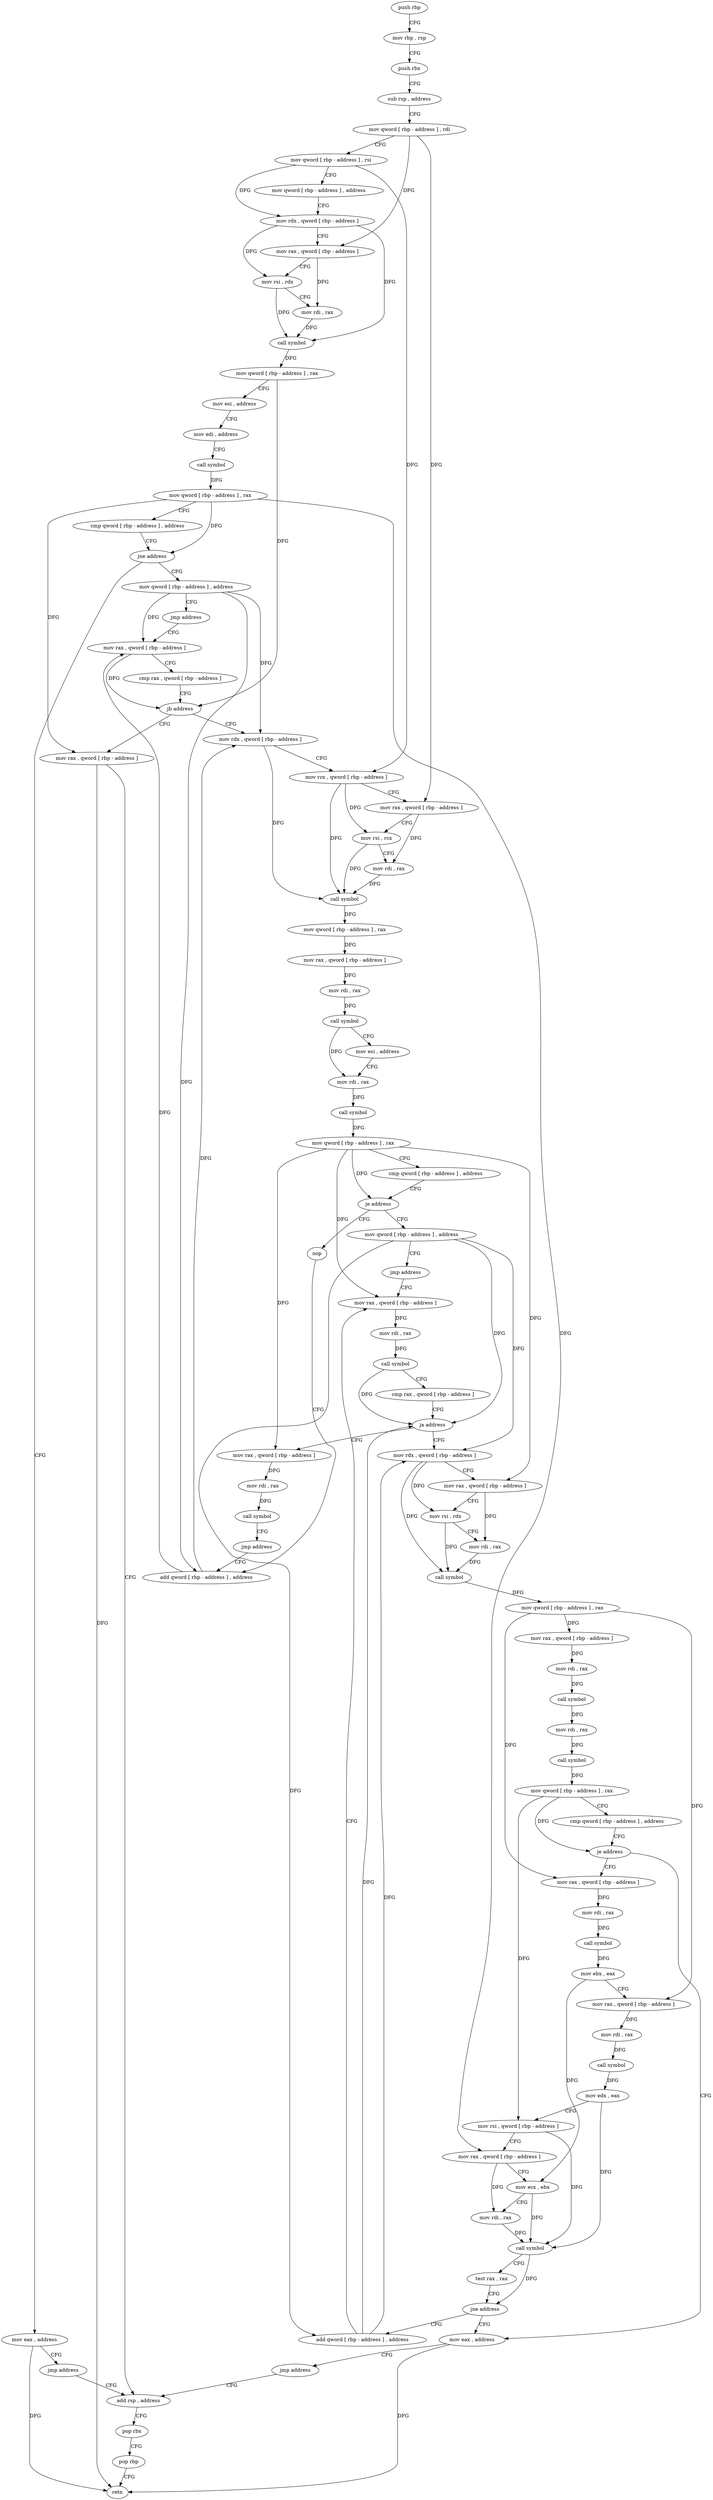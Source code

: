 digraph "func" {
"125070" [label = "push rbp" ]
"125071" [label = "mov rbp , rsp" ]
"125074" [label = "push rbx" ]
"125075" [label = "sub rsp , address" ]
"125079" [label = "mov qword [ rbp - address ] , rdi" ]
"125083" [label = "mov qword [ rbp - address ] , rsi" ]
"125087" [label = "mov qword [ rbp - address ] , address" ]
"125095" [label = "mov rdx , qword [ rbp - address ]" ]
"125099" [label = "mov rax , qword [ rbp - address ]" ]
"125103" [label = "mov rsi , rdx" ]
"125106" [label = "mov rdi , rax" ]
"125109" [label = "call symbol" ]
"125114" [label = "mov qword [ rbp - address ] , rax" ]
"125118" [label = "mov esi , address" ]
"125123" [label = "mov edi , address" ]
"125128" [label = "call symbol" ]
"125133" [label = "mov qword [ rbp - address ] , rax" ]
"125137" [label = "cmp qword [ rbp - address ] , address" ]
"125142" [label = "jne address" ]
"125154" [label = "mov qword [ rbp - address ] , address" ]
"125144" [label = "mov eax , address" ]
"125162" [label = "jmp address" ]
"125403" [label = "mov rax , qword [ rbp - address ]" ]
"125149" [label = "jmp address" ]
"125421" [label = "add rsp , address" ]
"125407" [label = "cmp rax , qword [ rbp - address ]" ]
"125411" [label = "jb address" ]
"125167" [label = "mov rdx , qword [ rbp - address ]" ]
"125417" [label = "mov rax , qword [ rbp - address ]" ]
"125425" [label = "pop rbx" ]
"125426" [label = "pop rbp" ]
"125427" [label = "retn" ]
"125171" [label = "mov rcx , qword [ rbp - address ]" ]
"125175" [label = "mov rax , qword [ rbp - address ]" ]
"125179" [label = "mov rsi , rcx" ]
"125182" [label = "mov rdi , rax" ]
"125185" [label = "call symbol" ]
"125190" [label = "mov qword [ rbp - address ] , rax" ]
"125194" [label = "mov rax , qword [ rbp - address ]" ]
"125198" [label = "mov rdi , rax" ]
"125201" [label = "call symbol" ]
"125206" [label = "mov esi , address" ]
"125211" [label = "mov rdi , rax" ]
"125214" [label = "call symbol" ]
"125219" [label = "mov qword [ rbp - address ] , rax" ]
"125223" [label = "cmp qword [ rbp - address ] , address" ]
"125228" [label = "je address" ]
"125397" [label = "nop" ]
"125234" [label = "mov qword [ rbp - address ] , address" ]
"125398" [label = "add qword [ rbp - address ] , address" ]
"125242" [label = "jmp address" ]
"125361" [label = "mov rax , qword [ rbp - address ]" ]
"125365" [label = "mov rdi , rax" ]
"125368" [label = "call symbol" ]
"125373" [label = "cmp rax , qword [ rbp - address ]" ]
"125377" [label = "ja address" ]
"125244" [label = "mov rdx , qword [ rbp - address ]" ]
"125383" [label = "mov rax , qword [ rbp - address ]" ]
"125248" [label = "mov rax , qword [ rbp - address ]" ]
"125252" [label = "mov rsi , rdx" ]
"125255" [label = "mov rdi , rax" ]
"125258" [label = "call symbol" ]
"125263" [label = "mov qword [ rbp - address ] , rax" ]
"125267" [label = "mov rax , qword [ rbp - address ]" ]
"125271" [label = "mov rdi , rax" ]
"125274" [label = "call symbol" ]
"125279" [label = "mov rdi , rax" ]
"125282" [label = "call symbol" ]
"125287" [label = "mov qword [ rbp - address ] , rax" ]
"125291" [label = "cmp qword [ rbp - address ] , address" ]
"125296" [label = "je address" ]
"125349" [label = "mov eax , address" ]
"125298" [label = "mov rax , qword [ rbp - address ]" ]
"125387" [label = "mov rdi , rax" ]
"125390" [label = "call symbol" ]
"125395" [label = "jmp address" ]
"125354" [label = "jmp address" ]
"125302" [label = "mov rdi , rax" ]
"125305" [label = "call symbol" ]
"125310" [label = "mov ebx , eax" ]
"125312" [label = "mov rax , qword [ rbp - address ]" ]
"125316" [label = "mov rdi , rax" ]
"125319" [label = "call symbol" ]
"125324" [label = "mov edx , eax" ]
"125326" [label = "mov rsi , qword [ rbp - address ]" ]
"125330" [label = "mov rax , qword [ rbp - address ]" ]
"125334" [label = "mov ecx , ebx" ]
"125336" [label = "mov rdi , rax" ]
"125339" [label = "call symbol" ]
"125344" [label = "test rax , rax" ]
"125347" [label = "jne address" ]
"125356" [label = "add qword [ rbp - address ] , address" ]
"125070" -> "125071" [ label = "CFG" ]
"125071" -> "125074" [ label = "CFG" ]
"125074" -> "125075" [ label = "CFG" ]
"125075" -> "125079" [ label = "CFG" ]
"125079" -> "125083" [ label = "CFG" ]
"125079" -> "125099" [ label = "DFG" ]
"125079" -> "125175" [ label = "DFG" ]
"125083" -> "125087" [ label = "CFG" ]
"125083" -> "125095" [ label = "DFG" ]
"125083" -> "125171" [ label = "DFG" ]
"125087" -> "125095" [ label = "CFG" ]
"125095" -> "125099" [ label = "CFG" ]
"125095" -> "125103" [ label = "DFG" ]
"125095" -> "125109" [ label = "DFG" ]
"125099" -> "125103" [ label = "CFG" ]
"125099" -> "125106" [ label = "DFG" ]
"125103" -> "125106" [ label = "CFG" ]
"125103" -> "125109" [ label = "DFG" ]
"125106" -> "125109" [ label = "DFG" ]
"125109" -> "125114" [ label = "DFG" ]
"125114" -> "125118" [ label = "CFG" ]
"125114" -> "125411" [ label = "DFG" ]
"125118" -> "125123" [ label = "CFG" ]
"125123" -> "125128" [ label = "CFG" ]
"125128" -> "125133" [ label = "DFG" ]
"125133" -> "125137" [ label = "CFG" ]
"125133" -> "125142" [ label = "DFG" ]
"125133" -> "125417" [ label = "DFG" ]
"125133" -> "125330" [ label = "DFG" ]
"125137" -> "125142" [ label = "CFG" ]
"125142" -> "125154" [ label = "CFG" ]
"125142" -> "125144" [ label = "CFG" ]
"125154" -> "125162" [ label = "CFG" ]
"125154" -> "125403" [ label = "DFG" ]
"125154" -> "125167" [ label = "DFG" ]
"125154" -> "125398" [ label = "DFG" ]
"125144" -> "125149" [ label = "CFG" ]
"125144" -> "125427" [ label = "DFG" ]
"125162" -> "125403" [ label = "CFG" ]
"125403" -> "125407" [ label = "CFG" ]
"125403" -> "125411" [ label = "DFG" ]
"125149" -> "125421" [ label = "CFG" ]
"125421" -> "125425" [ label = "CFG" ]
"125407" -> "125411" [ label = "CFG" ]
"125411" -> "125167" [ label = "CFG" ]
"125411" -> "125417" [ label = "CFG" ]
"125167" -> "125171" [ label = "CFG" ]
"125167" -> "125185" [ label = "DFG" ]
"125417" -> "125421" [ label = "CFG" ]
"125417" -> "125427" [ label = "DFG" ]
"125425" -> "125426" [ label = "CFG" ]
"125426" -> "125427" [ label = "CFG" ]
"125171" -> "125175" [ label = "CFG" ]
"125171" -> "125179" [ label = "DFG" ]
"125171" -> "125185" [ label = "DFG" ]
"125175" -> "125179" [ label = "CFG" ]
"125175" -> "125182" [ label = "DFG" ]
"125179" -> "125182" [ label = "CFG" ]
"125179" -> "125185" [ label = "DFG" ]
"125182" -> "125185" [ label = "DFG" ]
"125185" -> "125190" [ label = "DFG" ]
"125190" -> "125194" [ label = "DFG" ]
"125194" -> "125198" [ label = "DFG" ]
"125198" -> "125201" [ label = "DFG" ]
"125201" -> "125206" [ label = "CFG" ]
"125201" -> "125211" [ label = "DFG" ]
"125206" -> "125211" [ label = "CFG" ]
"125211" -> "125214" [ label = "DFG" ]
"125214" -> "125219" [ label = "DFG" ]
"125219" -> "125223" [ label = "CFG" ]
"125219" -> "125228" [ label = "DFG" ]
"125219" -> "125361" [ label = "DFG" ]
"125219" -> "125248" [ label = "DFG" ]
"125219" -> "125383" [ label = "DFG" ]
"125223" -> "125228" [ label = "CFG" ]
"125228" -> "125397" [ label = "CFG" ]
"125228" -> "125234" [ label = "CFG" ]
"125397" -> "125398" [ label = "CFG" ]
"125234" -> "125242" [ label = "CFG" ]
"125234" -> "125377" [ label = "DFG" ]
"125234" -> "125244" [ label = "DFG" ]
"125234" -> "125356" [ label = "DFG" ]
"125398" -> "125403" [ label = "DFG" ]
"125398" -> "125167" [ label = "DFG" ]
"125242" -> "125361" [ label = "CFG" ]
"125361" -> "125365" [ label = "DFG" ]
"125365" -> "125368" [ label = "DFG" ]
"125368" -> "125373" [ label = "CFG" ]
"125368" -> "125377" [ label = "DFG" ]
"125373" -> "125377" [ label = "CFG" ]
"125377" -> "125244" [ label = "CFG" ]
"125377" -> "125383" [ label = "CFG" ]
"125244" -> "125248" [ label = "CFG" ]
"125244" -> "125252" [ label = "DFG" ]
"125244" -> "125258" [ label = "DFG" ]
"125383" -> "125387" [ label = "DFG" ]
"125248" -> "125252" [ label = "CFG" ]
"125248" -> "125255" [ label = "DFG" ]
"125252" -> "125255" [ label = "CFG" ]
"125252" -> "125258" [ label = "DFG" ]
"125255" -> "125258" [ label = "DFG" ]
"125258" -> "125263" [ label = "DFG" ]
"125263" -> "125267" [ label = "DFG" ]
"125263" -> "125298" [ label = "DFG" ]
"125263" -> "125312" [ label = "DFG" ]
"125267" -> "125271" [ label = "DFG" ]
"125271" -> "125274" [ label = "DFG" ]
"125274" -> "125279" [ label = "DFG" ]
"125279" -> "125282" [ label = "DFG" ]
"125282" -> "125287" [ label = "DFG" ]
"125287" -> "125291" [ label = "CFG" ]
"125287" -> "125296" [ label = "DFG" ]
"125287" -> "125326" [ label = "DFG" ]
"125291" -> "125296" [ label = "CFG" ]
"125296" -> "125349" [ label = "CFG" ]
"125296" -> "125298" [ label = "CFG" ]
"125349" -> "125354" [ label = "CFG" ]
"125349" -> "125427" [ label = "DFG" ]
"125298" -> "125302" [ label = "DFG" ]
"125387" -> "125390" [ label = "DFG" ]
"125390" -> "125395" [ label = "CFG" ]
"125395" -> "125398" [ label = "CFG" ]
"125354" -> "125421" [ label = "CFG" ]
"125302" -> "125305" [ label = "DFG" ]
"125305" -> "125310" [ label = "DFG" ]
"125310" -> "125312" [ label = "CFG" ]
"125310" -> "125334" [ label = "DFG" ]
"125312" -> "125316" [ label = "DFG" ]
"125316" -> "125319" [ label = "DFG" ]
"125319" -> "125324" [ label = "DFG" ]
"125324" -> "125326" [ label = "CFG" ]
"125324" -> "125339" [ label = "DFG" ]
"125326" -> "125330" [ label = "CFG" ]
"125326" -> "125339" [ label = "DFG" ]
"125330" -> "125334" [ label = "CFG" ]
"125330" -> "125336" [ label = "DFG" ]
"125334" -> "125336" [ label = "CFG" ]
"125334" -> "125339" [ label = "DFG" ]
"125336" -> "125339" [ label = "DFG" ]
"125339" -> "125344" [ label = "CFG" ]
"125339" -> "125347" [ label = "DFG" ]
"125344" -> "125347" [ label = "CFG" ]
"125347" -> "125356" [ label = "CFG" ]
"125347" -> "125349" [ label = "CFG" ]
"125356" -> "125361" [ label = "CFG" ]
"125356" -> "125377" [ label = "DFG" ]
"125356" -> "125244" [ label = "DFG" ]
}

